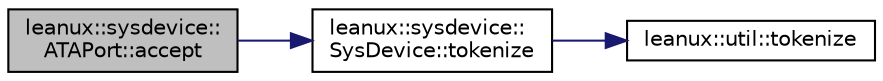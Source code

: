 digraph "leanux::sysdevice::ATAPort::accept"
{
 // LATEX_PDF_SIZE
  bgcolor="transparent";
  edge [fontname="Helvetica",fontsize="10",labelfontname="Helvetica",labelfontsize="10"];
  node [fontname="Helvetica",fontsize="10",shape=record];
  rankdir="LR";
  Node1 [label="leanux::sysdevice::\lATAPort::accept",height=0.2,width=0.4,color="black", fillcolor="grey75", style="filled", fontcolor="black",tooltip="Return true if the SysDevice recognizes itself in the trailing part of path."];
  Node1 -> Node2 [color="midnightblue",fontsize="10",style="solid",fontname="Helvetica"];
  Node2 [label="leanux::sysdevice::\lSysDevice::tokenize",height=0.2,width=0.4,color="black",URL="$classleanux_1_1sysdevice_1_1SysDevice.html#abc35fc5f51e73156ebd1a8b707c960b2",tooltip="Transform a SysDevicePath into a list of tokens in reverse order."];
  Node2 -> Node3 [color="midnightblue",fontsize="10",style="solid",fontname="Helvetica"];
  Node3 [label="leanux::util::tokenize",height=0.2,width=0.4,color="black",URL="$namespaceleanux_1_1util.html#a3b691a56e21c20628e956b8ec995d53f",tooltip=" "];
}
